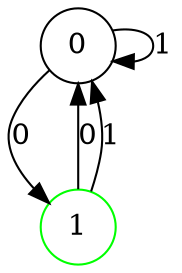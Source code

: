 digraph {
	node [color=black shape=circle]
	0
	node [color=green shape=circle]
	1
	0 -> 1 [label=0]
	0 -> 0 [label=1]
	1 -> 0 [label=0]
	1 -> 0 [label=1]
}
